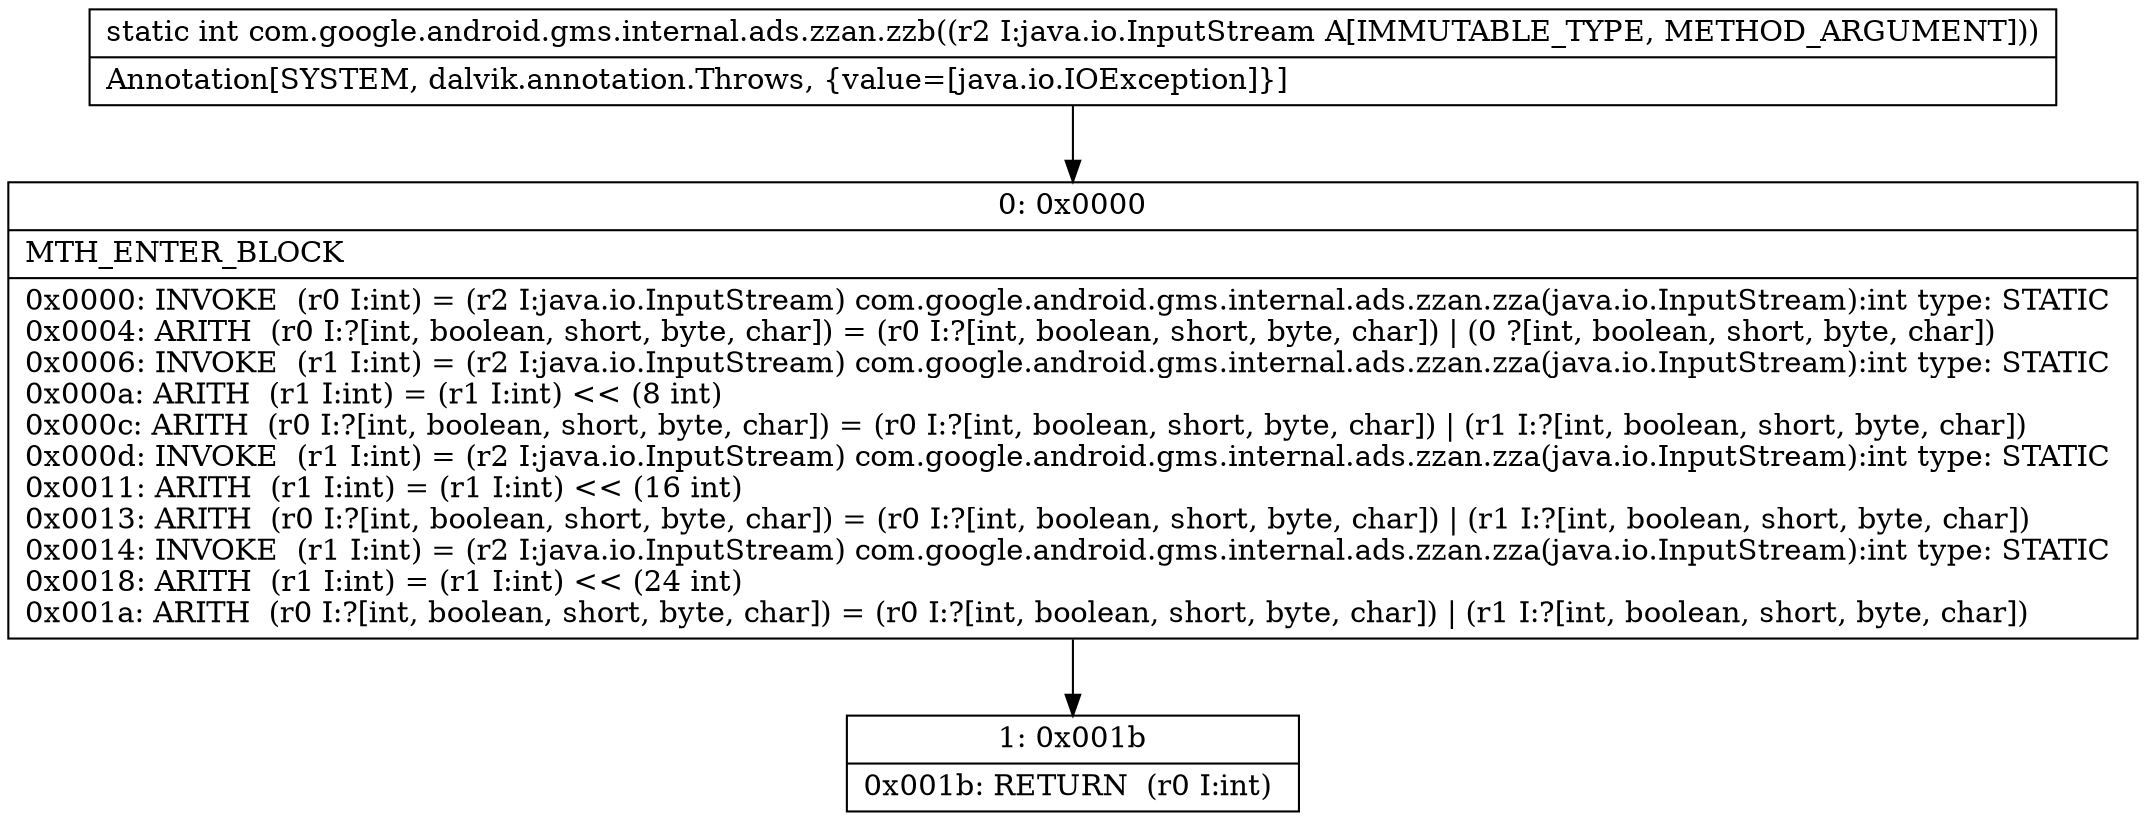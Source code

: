 digraph "CFG forcom.google.android.gms.internal.ads.zzan.zzb(Ljava\/io\/InputStream;)I" {
Node_0 [shape=record,label="{0\:\ 0x0000|MTH_ENTER_BLOCK\l|0x0000: INVOKE  (r0 I:int) = (r2 I:java.io.InputStream) com.google.android.gms.internal.ads.zzan.zza(java.io.InputStream):int type: STATIC \l0x0004: ARITH  (r0 I:?[int, boolean, short, byte, char]) = (r0 I:?[int, boolean, short, byte, char]) \| (0 ?[int, boolean, short, byte, char]) \l0x0006: INVOKE  (r1 I:int) = (r2 I:java.io.InputStream) com.google.android.gms.internal.ads.zzan.zza(java.io.InputStream):int type: STATIC \l0x000a: ARITH  (r1 I:int) = (r1 I:int) \<\< (8 int) \l0x000c: ARITH  (r0 I:?[int, boolean, short, byte, char]) = (r0 I:?[int, boolean, short, byte, char]) \| (r1 I:?[int, boolean, short, byte, char]) \l0x000d: INVOKE  (r1 I:int) = (r2 I:java.io.InputStream) com.google.android.gms.internal.ads.zzan.zza(java.io.InputStream):int type: STATIC \l0x0011: ARITH  (r1 I:int) = (r1 I:int) \<\< (16 int) \l0x0013: ARITH  (r0 I:?[int, boolean, short, byte, char]) = (r0 I:?[int, boolean, short, byte, char]) \| (r1 I:?[int, boolean, short, byte, char]) \l0x0014: INVOKE  (r1 I:int) = (r2 I:java.io.InputStream) com.google.android.gms.internal.ads.zzan.zza(java.io.InputStream):int type: STATIC \l0x0018: ARITH  (r1 I:int) = (r1 I:int) \<\< (24 int) \l0x001a: ARITH  (r0 I:?[int, boolean, short, byte, char]) = (r0 I:?[int, boolean, short, byte, char]) \| (r1 I:?[int, boolean, short, byte, char]) \l}"];
Node_1 [shape=record,label="{1\:\ 0x001b|0x001b: RETURN  (r0 I:int) \l}"];
MethodNode[shape=record,label="{static int com.google.android.gms.internal.ads.zzan.zzb((r2 I:java.io.InputStream A[IMMUTABLE_TYPE, METHOD_ARGUMENT]))  | Annotation[SYSTEM, dalvik.annotation.Throws, \{value=[java.io.IOException]\}]\l}"];
MethodNode -> Node_0;
Node_0 -> Node_1;
}

